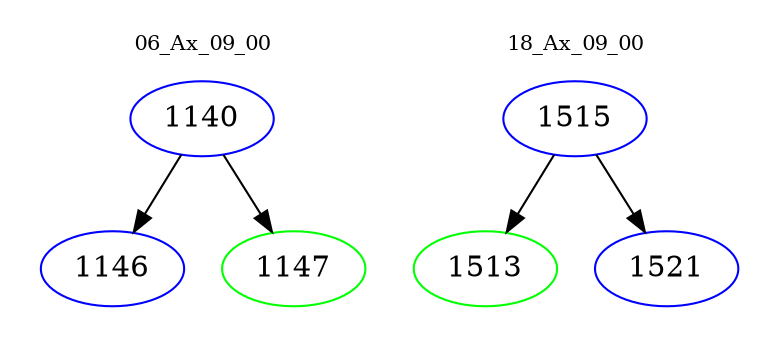 digraph{
subgraph cluster_0 {
color = white
label = "06_Ax_09_00";
fontsize=10;
T0_1140 [label="1140", color="blue"]
T0_1140 -> T0_1146 [color="black"]
T0_1146 [label="1146", color="blue"]
T0_1140 -> T0_1147 [color="black"]
T0_1147 [label="1147", color="green"]
}
subgraph cluster_1 {
color = white
label = "18_Ax_09_00";
fontsize=10;
T1_1515 [label="1515", color="blue"]
T1_1515 -> T1_1513 [color="black"]
T1_1513 [label="1513", color="green"]
T1_1515 -> T1_1521 [color="black"]
T1_1521 [label="1521", color="blue"]
}
}
